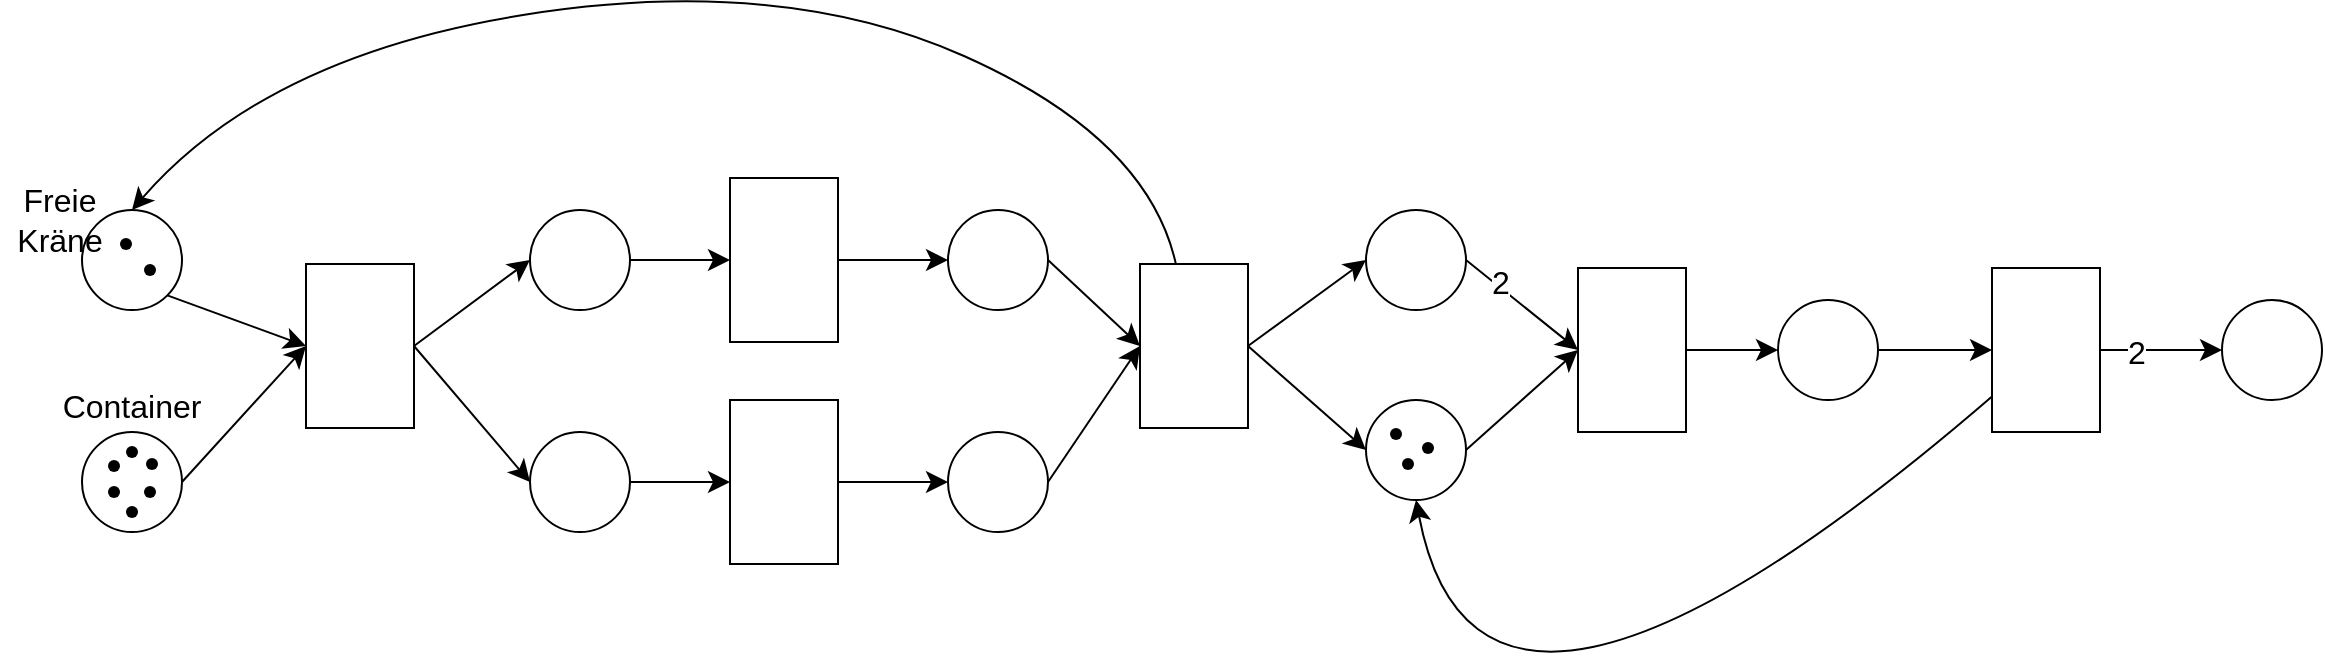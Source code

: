 <mxfile version="21.3.0" type="github">
  <diagram name="Page-1" id="XVH5jNdI--Y0IOceXd2I">
    <mxGraphModel dx="1784" dy="1290" grid="0" gridSize="10" guides="1" tooltips="1" connect="1" arrows="1" fold="1" page="0" pageScale="1" pageWidth="2336" pageHeight="1654" math="0" shadow="0">
      <root>
        <mxCell id="0" />
        <mxCell id="1" parent="0" />
        <mxCell id="vZuD6l-j9D7WZ-jYLJmk-22" style="edgeStyle=none;curved=1;rounded=0;orthogonalLoop=1;jettySize=auto;html=1;exitX=1;exitY=0.5;exitDx=0;exitDy=0;fontSize=12;startSize=8;endSize=8;entryX=0;entryY=0.5;entryDx=0;entryDy=0;" edge="1" parent="1" source="vZuD6l-j9D7WZ-jYLJmk-1" target="vZuD6l-j9D7WZ-jYLJmk-24">
          <mxGeometry relative="1" as="geometry">
            <mxPoint x="-133" y="87" as="targetPoint" />
          </mxGeometry>
        </mxCell>
        <mxCell id="vZuD6l-j9D7WZ-jYLJmk-1" value="" style="ellipse;whiteSpace=wrap;html=1;aspect=fixed;fontSize=16;" vertex="1" parent="1">
          <mxGeometry x="-264" y="115" width="50" height="50" as="geometry" />
        </mxCell>
        <mxCell id="vZuD6l-j9D7WZ-jYLJmk-3" value="" style="shape=waypoint;sketch=0;size=6;pointerEvents=1;points=[];fillColor=none;resizable=0;rotatable=0;perimeter=centerPerimeter;snapToPoint=1;fontSize=16;" vertex="1" parent="1">
          <mxGeometry x="-258" y="122" width="20" height="20" as="geometry" />
        </mxCell>
        <mxCell id="vZuD6l-j9D7WZ-jYLJmk-4" value="" style="shape=waypoint;sketch=0;size=6;pointerEvents=1;points=[];fillColor=none;resizable=0;rotatable=0;perimeter=centerPerimeter;snapToPoint=1;fontSize=16;" vertex="1" parent="1">
          <mxGeometry x="-240" y="135" width="20" height="20" as="geometry" />
        </mxCell>
        <mxCell id="vZuD6l-j9D7WZ-jYLJmk-5" value="" style="shape=waypoint;sketch=0;size=6;pointerEvents=1;points=[];fillColor=none;resizable=0;rotatable=0;perimeter=centerPerimeter;snapToPoint=1;fontSize=16;" vertex="1" parent="1">
          <mxGeometry x="-239" y="121" width="20" height="20" as="geometry" />
        </mxCell>
        <mxCell id="vZuD6l-j9D7WZ-jYLJmk-6" value="" style="shape=waypoint;sketch=0;size=6;pointerEvents=1;points=[];fillColor=none;resizable=0;rotatable=0;perimeter=centerPerimeter;snapToPoint=1;fontSize=16;" vertex="1" parent="1">
          <mxGeometry x="-258" y="135" width="20" height="20" as="geometry" />
        </mxCell>
        <mxCell id="vZuD6l-j9D7WZ-jYLJmk-7" value="" style="shape=waypoint;sketch=0;size=6;pointerEvents=1;points=[];fillColor=none;resizable=0;rotatable=0;perimeter=centerPerimeter;snapToPoint=1;fontSize=16;" vertex="1" parent="1">
          <mxGeometry x="-249" y="145" width="20" height="20" as="geometry" />
        </mxCell>
        <mxCell id="vZuD6l-j9D7WZ-jYLJmk-8" value="" style="shape=waypoint;sketch=0;size=6;pointerEvents=1;points=[];fillColor=none;resizable=0;rotatable=0;perimeter=centerPerimeter;snapToPoint=1;fontSize=16;" vertex="1" parent="1">
          <mxGeometry x="-249" y="115" width="20" height="20" as="geometry" />
        </mxCell>
        <mxCell id="vZuD6l-j9D7WZ-jYLJmk-9" value="" style="ellipse;whiteSpace=wrap;html=1;aspect=fixed;fontSize=16;" vertex="1" parent="1">
          <mxGeometry x="-264" y="4" width="50" height="50" as="geometry" />
        </mxCell>
        <mxCell id="vZuD6l-j9D7WZ-jYLJmk-10" value="" style="shape=waypoint;sketch=0;size=6;pointerEvents=1;points=[];fillColor=none;resizable=0;rotatable=0;perimeter=centerPerimeter;snapToPoint=1;fontSize=16;" vertex="1" parent="1">
          <mxGeometry x="-252" y="11" width="20" height="20" as="geometry" />
        </mxCell>
        <mxCell id="vZuD6l-j9D7WZ-jYLJmk-23" style="edgeStyle=none;curved=1;rounded=0;orthogonalLoop=1;jettySize=auto;html=1;fontSize=12;startSize=8;endSize=8;entryX=0;entryY=0.5;entryDx=0;entryDy=0;exitX=1;exitY=1;exitDx=0;exitDy=0;" edge="1" parent="1" source="vZuD6l-j9D7WZ-jYLJmk-9" target="vZuD6l-j9D7WZ-jYLJmk-24">
          <mxGeometry relative="1" as="geometry">
            <mxPoint x="-129.5" y="79" as="targetPoint" />
          </mxGeometry>
        </mxCell>
        <mxCell id="vZuD6l-j9D7WZ-jYLJmk-11" value="" style="shape=waypoint;sketch=0;size=6;pointerEvents=1;points=[];fillColor=none;resizable=0;rotatable=0;perimeter=centerPerimeter;snapToPoint=1;fontSize=16;" vertex="1" parent="1">
          <mxGeometry x="-240" y="24" width="20" height="20" as="geometry" />
        </mxCell>
        <mxCell id="vZuD6l-j9D7WZ-jYLJmk-17" value="Freie Kräne" style="text;strokeColor=none;align=center;fillColor=none;html=1;verticalAlign=middle;whiteSpace=wrap;rounded=0;fontSize=16;" vertex="1" parent="1">
          <mxGeometry x="-305" y="-6" width="60" height="30" as="geometry" />
        </mxCell>
        <mxCell id="vZuD6l-j9D7WZ-jYLJmk-18" value="Container" style="text;strokeColor=none;align=center;fillColor=none;html=1;verticalAlign=middle;whiteSpace=wrap;rounded=0;fontSize=16;" vertex="1" parent="1">
          <mxGeometry x="-269" y="87" width="60" height="30" as="geometry" />
        </mxCell>
        <mxCell id="vZuD6l-j9D7WZ-jYLJmk-29" style="edgeStyle=none;curved=1;rounded=0;orthogonalLoop=1;jettySize=auto;html=1;exitX=1;exitY=0.5;exitDx=0;exitDy=0;entryX=0;entryY=0.5;entryDx=0;entryDy=0;fontSize=12;startSize=8;endSize=8;" edge="1" parent="1" source="vZuD6l-j9D7WZ-jYLJmk-24" target="vZuD6l-j9D7WZ-jYLJmk-28">
          <mxGeometry relative="1" as="geometry" />
        </mxCell>
        <mxCell id="vZuD6l-j9D7WZ-jYLJmk-31" style="edgeStyle=none;curved=1;rounded=0;orthogonalLoop=1;jettySize=auto;html=1;exitX=1;exitY=0.5;exitDx=0;exitDy=0;entryX=0;entryY=0.5;entryDx=0;entryDy=0;fontSize=12;startSize=8;endSize=8;" edge="1" parent="1" source="vZuD6l-j9D7WZ-jYLJmk-24" target="vZuD6l-j9D7WZ-jYLJmk-30">
          <mxGeometry relative="1" as="geometry" />
        </mxCell>
        <mxCell id="vZuD6l-j9D7WZ-jYLJmk-24" value="" style="rounded=0;whiteSpace=wrap;html=1;fontSize=16;" vertex="1" parent="1">
          <mxGeometry x="-152" y="31" width="54" height="82" as="geometry" />
        </mxCell>
        <mxCell id="vZuD6l-j9D7WZ-jYLJmk-36" style="edgeStyle=none;curved=1;rounded=0;orthogonalLoop=1;jettySize=auto;html=1;exitX=1;exitY=0.5;exitDx=0;exitDy=0;entryX=0;entryY=0.5;entryDx=0;entryDy=0;fontSize=12;startSize=8;endSize=8;" edge="1" parent="1" source="vZuD6l-j9D7WZ-jYLJmk-28" target="vZuD6l-j9D7WZ-jYLJmk-33">
          <mxGeometry relative="1" as="geometry" />
        </mxCell>
        <mxCell id="vZuD6l-j9D7WZ-jYLJmk-28" value="" style="ellipse;whiteSpace=wrap;html=1;aspect=fixed;fontSize=16;" vertex="1" parent="1">
          <mxGeometry x="-40" y="4" width="50" height="50" as="geometry" />
        </mxCell>
        <mxCell id="vZuD6l-j9D7WZ-jYLJmk-35" style="edgeStyle=none;curved=1;rounded=0;orthogonalLoop=1;jettySize=auto;html=1;exitX=1;exitY=0.5;exitDx=0;exitDy=0;entryX=0;entryY=0.5;entryDx=0;entryDy=0;fontSize=12;startSize=8;endSize=8;" edge="1" parent="1" source="vZuD6l-j9D7WZ-jYLJmk-30" target="vZuD6l-j9D7WZ-jYLJmk-34">
          <mxGeometry relative="1" as="geometry" />
        </mxCell>
        <mxCell id="vZuD6l-j9D7WZ-jYLJmk-30" value="" style="ellipse;whiteSpace=wrap;html=1;aspect=fixed;fontSize=16;" vertex="1" parent="1">
          <mxGeometry x="-40" y="115" width="50" height="50" as="geometry" />
        </mxCell>
        <mxCell id="vZuD6l-j9D7WZ-jYLJmk-38" style="edgeStyle=none;curved=1;rounded=0;orthogonalLoop=1;jettySize=auto;html=1;exitX=1;exitY=0.5;exitDx=0;exitDy=0;entryX=0;entryY=0.5;entryDx=0;entryDy=0;fontSize=12;startSize=8;endSize=8;" edge="1" parent="1" source="vZuD6l-j9D7WZ-jYLJmk-33" target="vZuD6l-j9D7WZ-jYLJmk-37">
          <mxGeometry relative="1" as="geometry" />
        </mxCell>
        <mxCell id="vZuD6l-j9D7WZ-jYLJmk-33" value="" style="rounded=0;whiteSpace=wrap;html=1;fontSize=16;" vertex="1" parent="1">
          <mxGeometry x="60" y="-12" width="54" height="82" as="geometry" />
        </mxCell>
        <mxCell id="vZuD6l-j9D7WZ-jYLJmk-40" style="edgeStyle=none;curved=1;rounded=0;orthogonalLoop=1;jettySize=auto;html=1;exitX=1;exitY=0.5;exitDx=0;exitDy=0;entryX=0;entryY=0.5;entryDx=0;entryDy=0;fontSize=12;startSize=8;endSize=8;" edge="1" parent="1" source="vZuD6l-j9D7WZ-jYLJmk-34" target="vZuD6l-j9D7WZ-jYLJmk-39">
          <mxGeometry relative="1" as="geometry" />
        </mxCell>
        <mxCell id="vZuD6l-j9D7WZ-jYLJmk-34" value="" style="rounded=0;whiteSpace=wrap;html=1;fontSize=16;" vertex="1" parent="1">
          <mxGeometry x="60" y="99" width="54" height="82" as="geometry" />
        </mxCell>
        <mxCell id="vZuD6l-j9D7WZ-jYLJmk-43" style="edgeStyle=none;curved=1;rounded=0;orthogonalLoop=1;jettySize=auto;html=1;exitX=1;exitY=0.5;exitDx=0;exitDy=0;fontSize=12;startSize=8;endSize=8;entryX=0;entryY=0.5;entryDx=0;entryDy=0;" edge="1" parent="1" source="vZuD6l-j9D7WZ-jYLJmk-37" target="vZuD6l-j9D7WZ-jYLJmk-41">
          <mxGeometry relative="1" as="geometry">
            <mxPoint x="287.5" y="77" as="targetPoint" />
          </mxGeometry>
        </mxCell>
        <mxCell id="vZuD6l-j9D7WZ-jYLJmk-37" value="" style="ellipse;whiteSpace=wrap;html=1;aspect=fixed;fontSize=16;" vertex="1" parent="1">
          <mxGeometry x="169" y="4" width="50" height="50" as="geometry" />
        </mxCell>
        <mxCell id="vZuD6l-j9D7WZ-jYLJmk-42" style="edgeStyle=none;curved=1;rounded=0;orthogonalLoop=1;jettySize=auto;html=1;exitX=1;exitY=0.5;exitDx=0;exitDy=0;entryX=0;entryY=0.5;entryDx=0;entryDy=0;fontSize=12;startSize=8;endSize=8;" edge="1" parent="1" source="vZuD6l-j9D7WZ-jYLJmk-39" target="vZuD6l-j9D7WZ-jYLJmk-41">
          <mxGeometry relative="1" as="geometry" />
        </mxCell>
        <mxCell id="vZuD6l-j9D7WZ-jYLJmk-39" value="" style="ellipse;whiteSpace=wrap;html=1;aspect=fixed;fontSize=16;" vertex="1" parent="1">
          <mxGeometry x="169" y="115" width="50" height="50" as="geometry" />
        </mxCell>
        <mxCell id="vZuD6l-j9D7WZ-jYLJmk-44" style="edgeStyle=none;curved=1;rounded=0;orthogonalLoop=1;jettySize=auto;html=1;entryX=0.5;entryY=0;entryDx=0;entryDy=0;fontSize=12;startSize=8;endSize=8;" edge="1" parent="1" source="vZuD6l-j9D7WZ-jYLJmk-41" target="vZuD6l-j9D7WZ-jYLJmk-9">
          <mxGeometry relative="1" as="geometry">
            <Array as="points">
              <mxPoint x="269" y="-32" />
              <mxPoint x="85" y="-114" />
              <mxPoint x="-172" y="-73" />
            </Array>
          </mxGeometry>
        </mxCell>
        <mxCell id="vZuD6l-j9D7WZ-jYLJmk-46" style="edgeStyle=none;curved=1;rounded=0;orthogonalLoop=1;jettySize=auto;html=1;exitX=1;exitY=0.5;exitDx=0;exitDy=0;entryX=0;entryY=0.5;entryDx=0;entryDy=0;fontSize=12;startSize=8;endSize=8;" edge="1" parent="1" source="vZuD6l-j9D7WZ-jYLJmk-41" target="vZuD6l-j9D7WZ-jYLJmk-45">
          <mxGeometry relative="1" as="geometry" />
        </mxCell>
        <mxCell id="vZuD6l-j9D7WZ-jYLJmk-48" style="edgeStyle=none;curved=1;rounded=0;orthogonalLoop=1;jettySize=auto;html=1;exitX=1;exitY=0.5;exitDx=0;exitDy=0;entryX=0;entryY=0.5;entryDx=0;entryDy=0;fontSize=12;startSize=8;endSize=8;" edge="1" parent="1" source="vZuD6l-j9D7WZ-jYLJmk-41" target="vZuD6l-j9D7WZ-jYLJmk-47">
          <mxGeometry relative="1" as="geometry" />
        </mxCell>
        <mxCell id="vZuD6l-j9D7WZ-jYLJmk-41" value="" style="rounded=0;whiteSpace=wrap;html=1;fontSize=16;" vertex="1" parent="1">
          <mxGeometry x="265" y="31" width="54" height="82" as="geometry" />
        </mxCell>
        <mxCell id="vZuD6l-j9D7WZ-jYLJmk-55" style="edgeStyle=none;curved=1;rounded=0;orthogonalLoop=1;jettySize=auto;html=1;exitX=1;exitY=0.5;exitDx=0;exitDy=0;entryX=0;entryY=0.5;entryDx=0;entryDy=0;fontSize=12;startSize=8;endSize=8;" edge="1" parent="1" source="vZuD6l-j9D7WZ-jYLJmk-45" target="vZuD6l-j9D7WZ-jYLJmk-52">
          <mxGeometry relative="1" as="geometry" />
        </mxCell>
        <mxCell id="vZuD6l-j9D7WZ-jYLJmk-56" value="2" style="edgeLabel;html=1;align=center;verticalAlign=middle;resizable=0;points=[];fontSize=16;" vertex="1" connectable="0" parent="vZuD6l-j9D7WZ-jYLJmk-55">
          <mxGeometry x="-0.45" y="2" relative="1" as="geometry">
            <mxPoint as="offset" />
          </mxGeometry>
        </mxCell>
        <mxCell id="vZuD6l-j9D7WZ-jYLJmk-45" value="" style="ellipse;whiteSpace=wrap;html=1;aspect=fixed;fontSize=16;" vertex="1" parent="1">
          <mxGeometry x="378" y="4" width="50" height="50" as="geometry" />
        </mxCell>
        <mxCell id="vZuD6l-j9D7WZ-jYLJmk-53" style="edgeStyle=none;curved=1;rounded=0;orthogonalLoop=1;jettySize=auto;html=1;exitX=1;exitY=0.5;exitDx=0;exitDy=0;entryX=0;entryY=0.5;entryDx=0;entryDy=0;fontSize=12;startSize=8;endSize=8;" edge="1" parent="1" source="vZuD6l-j9D7WZ-jYLJmk-47" target="vZuD6l-j9D7WZ-jYLJmk-52">
          <mxGeometry relative="1" as="geometry" />
        </mxCell>
        <mxCell id="vZuD6l-j9D7WZ-jYLJmk-47" value="" style="ellipse;whiteSpace=wrap;html=1;aspect=fixed;fontSize=16;" vertex="1" parent="1">
          <mxGeometry x="378" y="99" width="50" height="50" as="geometry" />
        </mxCell>
        <mxCell id="vZuD6l-j9D7WZ-jYLJmk-49" value="" style="shape=waypoint;sketch=0;size=6;pointerEvents=1;points=[];fillColor=none;resizable=0;rotatable=0;perimeter=centerPerimeter;snapToPoint=1;fontSize=16;" vertex="1" parent="1">
          <mxGeometry x="383" y="106" width="20" height="20" as="geometry" />
        </mxCell>
        <mxCell id="vZuD6l-j9D7WZ-jYLJmk-50" value="" style="shape=waypoint;sketch=0;size=6;pointerEvents=1;points=[];fillColor=none;resizable=0;rotatable=0;perimeter=centerPerimeter;snapToPoint=1;fontSize=16;" vertex="1" parent="1">
          <mxGeometry x="389" y="121" width="20" height="20" as="geometry" />
        </mxCell>
        <mxCell id="vZuD6l-j9D7WZ-jYLJmk-51" value="" style="shape=waypoint;sketch=0;size=6;pointerEvents=1;points=[];fillColor=none;resizable=0;rotatable=0;perimeter=centerPerimeter;snapToPoint=1;fontSize=16;" vertex="1" parent="1">
          <mxGeometry x="399" y="113" width="20" height="20" as="geometry" />
        </mxCell>
        <mxCell id="vZuD6l-j9D7WZ-jYLJmk-58" style="edgeStyle=none;curved=1;rounded=0;orthogonalLoop=1;jettySize=auto;html=1;exitX=1;exitY=0.5;exitDx=0;exitDy=0;entryX=0;entryY=0.5;entryDx=0;entryDy=0;fontSize=12;startSize=8;endSize=8;" edge="1" parent="1" source="vZuD6l-j9D7WZ-jYLJmk-52" target="vZuD6l-j9D7WZ-jYLJmk-57">
          <mxGeometry relative="1" as="geometry" />
        </mxCell>
        <mxCell id="vZuD6l-j9D7WZ-jYLJmk-52" value="" style="rounded=0;whiteSpace=wrap;html=1;fontSize=16;" vertex="1" parent="1">
          <mxGeometry x="484" y="33" width="54" height="82" as="geometry" />
        </mxCell>
        <mxCell id="vZuD6l-j9D7WZ-jYLJmk-60" style="edgeStyle=none;curved=1;rounded=0;orthogonalLoop=1;jettySize=auto;html=1;exitX=1;exitY=0.5;exitDx=0;exitDy=0;fontSize=12;startSize=8;endSize=8;" edge="1" parent="1" source="vZuD6l-j9D7WZ-jYLJmk-57" target="vZuD6l-j9D7WZ-jYLJmk-59">
          <mxGeometry relative="1" as="geometry" />
        </mxCell>
        <mxCell id="vZuD6l-j9D7WZ-jYLJmk-57" value="" style="ellipse;whiteSpace=wrap;html=1;aspect=fixed;fontSize=16;" vertex="1" parent="1">
          <mxGeometry x="584" y="49" width="50" height="50" as="geometry" />
        </mxCell>
        <mxCell id="vZuD6l-j9D7WZ-jYLJmk-61" style="edgeStyle=none;curved=1;rounded=0;orthogonalLoop=1;jettySize=auto;html=1;entryX=0.5;entryY=1;entryDx=0;entryDy=0;fontSize=12;startSize=8;endSize=8;" edge="1" parent="1" source="vZuD6l-j9D7WZ-jYLJmk-59" target="vZuD6l-j9D7WZ-jYLJmk-47">
          <mxGeometry relative="1" as="geometry">
            <Array as="points">
              <mxPoint x="435" y="318" />
            </Array>
          </mxGeometry>
        </mxCell>
        <mxCell id="vZuD6l-j9D7WZ-jYLJmk-63" style="edgeStyle=none;curved=1;rounded=0;orthogonalLoop=1;jettySize=auto;html=1;exitX=1;exitY=0.5;exitDx=0;exitDy=0;entryX=0;entryY=0.5;entryDx=0;entryDy=0;fontSize=12;startSize=8;endSize=8;" edge="1" parent="1" source="vZuD6l-j9D7WZ-jYLJmk-59" target="vZuD6l-j9D7WZ-jYLJmk-62">
          <mxGeometry relative="1" as="geometry" />
        </mxCell>
        <mxCell id="vZuD6l-j9D7WZ-jYLJmk-64" value="2" style="edgeLabel;html=1;align=center;verticalAlign=middle;resizable=0;points=[];fontSize=16;" vertex="1" connectable="0" parent="vZuD6l-j9D7WZ-jYLJmk-63">
          <mxGeometry x="-0.403" y="-1" relative="1" as="geometry">
            <mxPoint as="offset" />
          </mxGeometry>
        </mxCell>
        <mxCell id="vZuD6l-j9D7WZ-jYLJmk-59" value="" style="rounded=0;whiteSpace=wrap;html=1;fontSize=16;" vertex="1" parent="1">
          <mxGeometry x="691" y="33" width="54" height="82" as="geometry" />
        </mxCell>
        <mxCell id="vZuD6l-j9D7WZ-jYLJmk-62" value="" style="ellipse;whiteSpace=wrap;html=1;aspect=fixed;fontSize=16;" vertex="1" parent="1">
          <mxGeometry x="806" y="49" width="50" height="50" as="geometry" />
        </mxCell>
      </root>
    </mxGraphModel>
  </diagram>
</mxfile>
